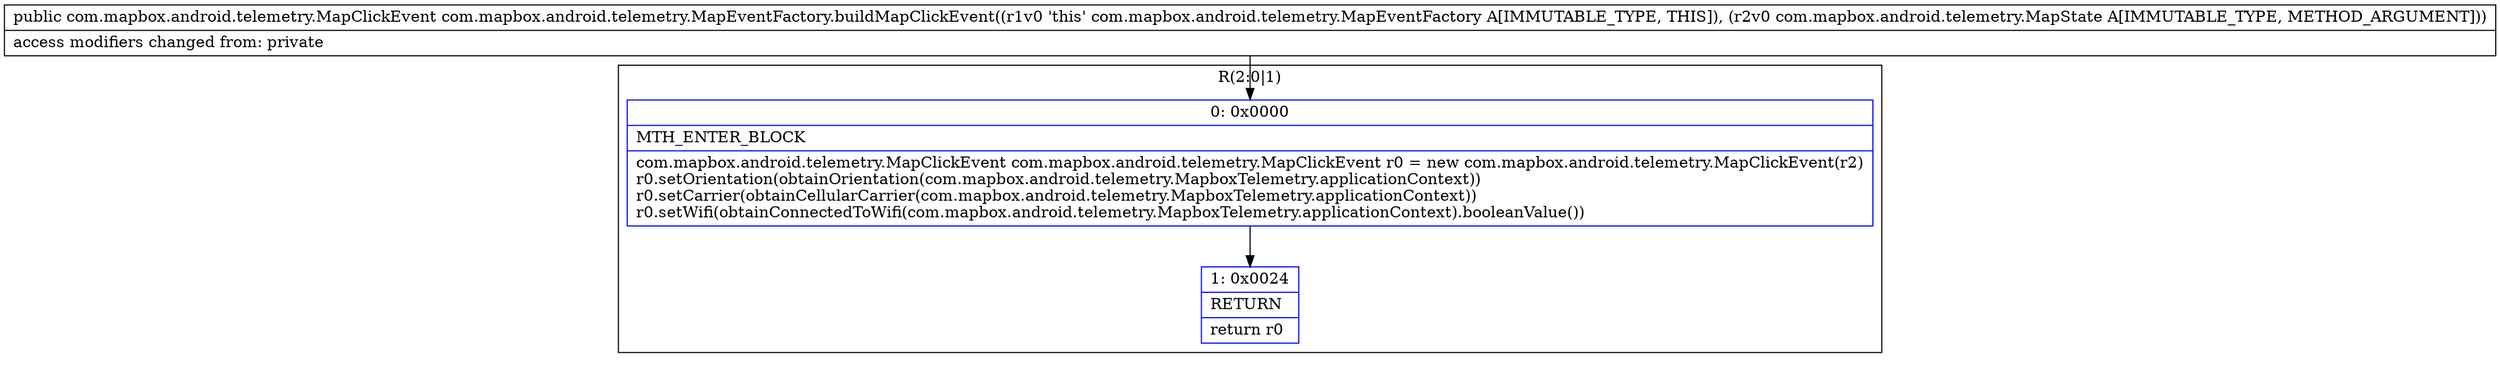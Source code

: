 digraph "CFG forcom.mapbox.android.telemetry.MapEventFactory.buildMapClickEvent(Lcom\/mapbox\/android\/telemetry\/MapState;)Lcom\/mapbox\/android\/telemetry\/MapClickEvent;" {
subgraph cluster_Region_294071245 {
label = "R(2:0|1)";
node [shape=record,color=blue];
Node_0 [shape=record,label="{0\:\ 0x0000|MTH_ENTER_BLOCK\l|com.mapbox.android.telemetry.MapClickEvent com.mapbox.android.telemetry.MapClickEvent r0 = new com.mapbox.android.telemetry.MapClickEvent(r2)\lr0.setOrientation(obtainOrientation(com.mapbox.android.telemetry.MapboxTelemetry.applicationContext))\lr0.setCarrier(obtainCellularCarrier(com.mapbox.android.telemetry.MapboxTelemetry.applicationContext))\lr0.setWifi(obtainConnectedToWifi(com.mapbox.android.telemetry.MapboxTelemetry.applicationContext).booleanValue())\l}"];
Node_1 [shape=record,label="{1\:\ 0x0024|RETURN\l|return r0\l}"];
}
MethodNode[shape=record,label="{public com.mapbox.android.telemetry.MapClickEvent com.mapbox.android.telemetry.MapEventFactory.buildMapClickEvent((r1v0 'this' com.mapbox.android.telemetry.MapEventFactory A[IMMUTABLE_TYPE, THIS]), (r2v0 com.mapbox.android.telemetry.MapState A[IMMUTABLE_TYPE, METHOD_ARGUMENT]))  | access modifiers changed from: private\l}"];
MethodNode -> Node_0;
Node_0 -> Node_1;
}

